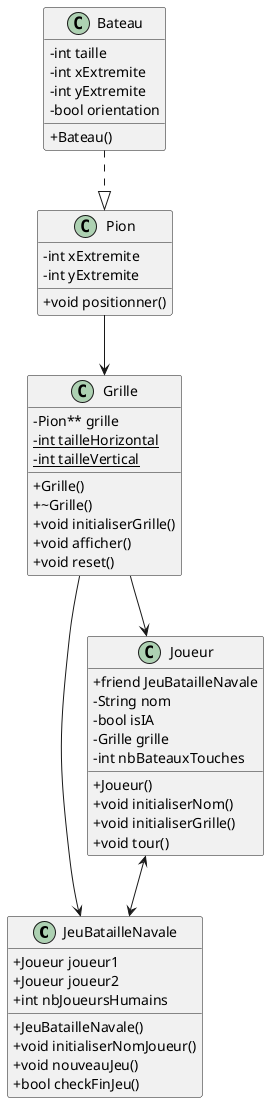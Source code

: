 @startuml
skinparam classAttributeIconSize 0 


class JeuBatailleNavale{
   +Joueur joueur1
   +Joueur joueur2
   +int nbJoueursHumains

   +JeuBatailleNavale()
   +void initialiserNomJoueur()
   +void nouveauJeu()
   +bool checkFinJeu()

}

class Grille{
   -Pion** grille
   -{static} int tailleHorizontal
   -{static} int tailleVertical

   +Grille()
   +~Grille()
   +void initialiserGrille()
   +void afficher()
   +void reset()

}

class Joueur {
   +friend JeuBatailleNavale
   -String nom
   -bool isIA
   -Grille grille
   -int nbBateauxTouches

  +Joueur()
  +void initialiserNom()
  +void initialiserGrille()
  +void tour()


}

class Pion {
   -int xExtremite
   -int yExtremite

   +void positionner()

}

class Bateau{
   -int taille
   -int xExtremite
   -int yExtremite
   -bool orientation

   +Bateau()

}

Bateau ..|> Pion
Joueur<--> JeuBatailleNavale
Pion --> Grille
Grille --> Joueur
Grille --> JeuBatailleNavale
@enduml
